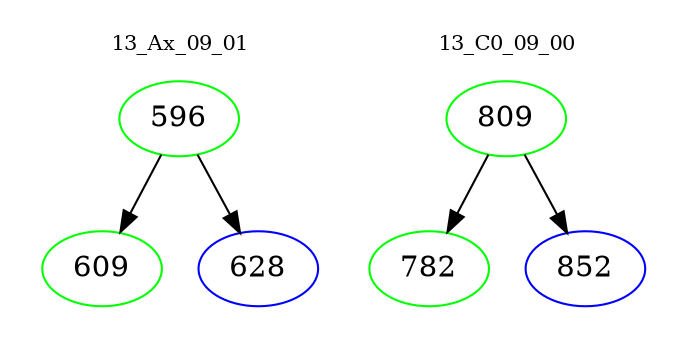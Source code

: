 digraph{
subgraph cluster_0 {
color = white
label = "13_Ax_09_01";
fontsize=10;
T0_596 [label="596", color="green"]
T0_596 -> T0_609 [color="black"]
T0_609 [label="609", color="green"]
T0_596 -> T0_628 [color="black"]
T0_628 [label="628", color="blue"]
}
subgraph cluster_1 {
color = white
label = "13_C0_09_00";
fontsize=10;
T1_809 [label="809", color="green"]
T1_809 -> T1_782 [color="black"]
T1_782 [label="782", color="green"]
T1_809 -> T1_852 [color="black"]
T1_852 [label="852", color="blue"]
}
}
